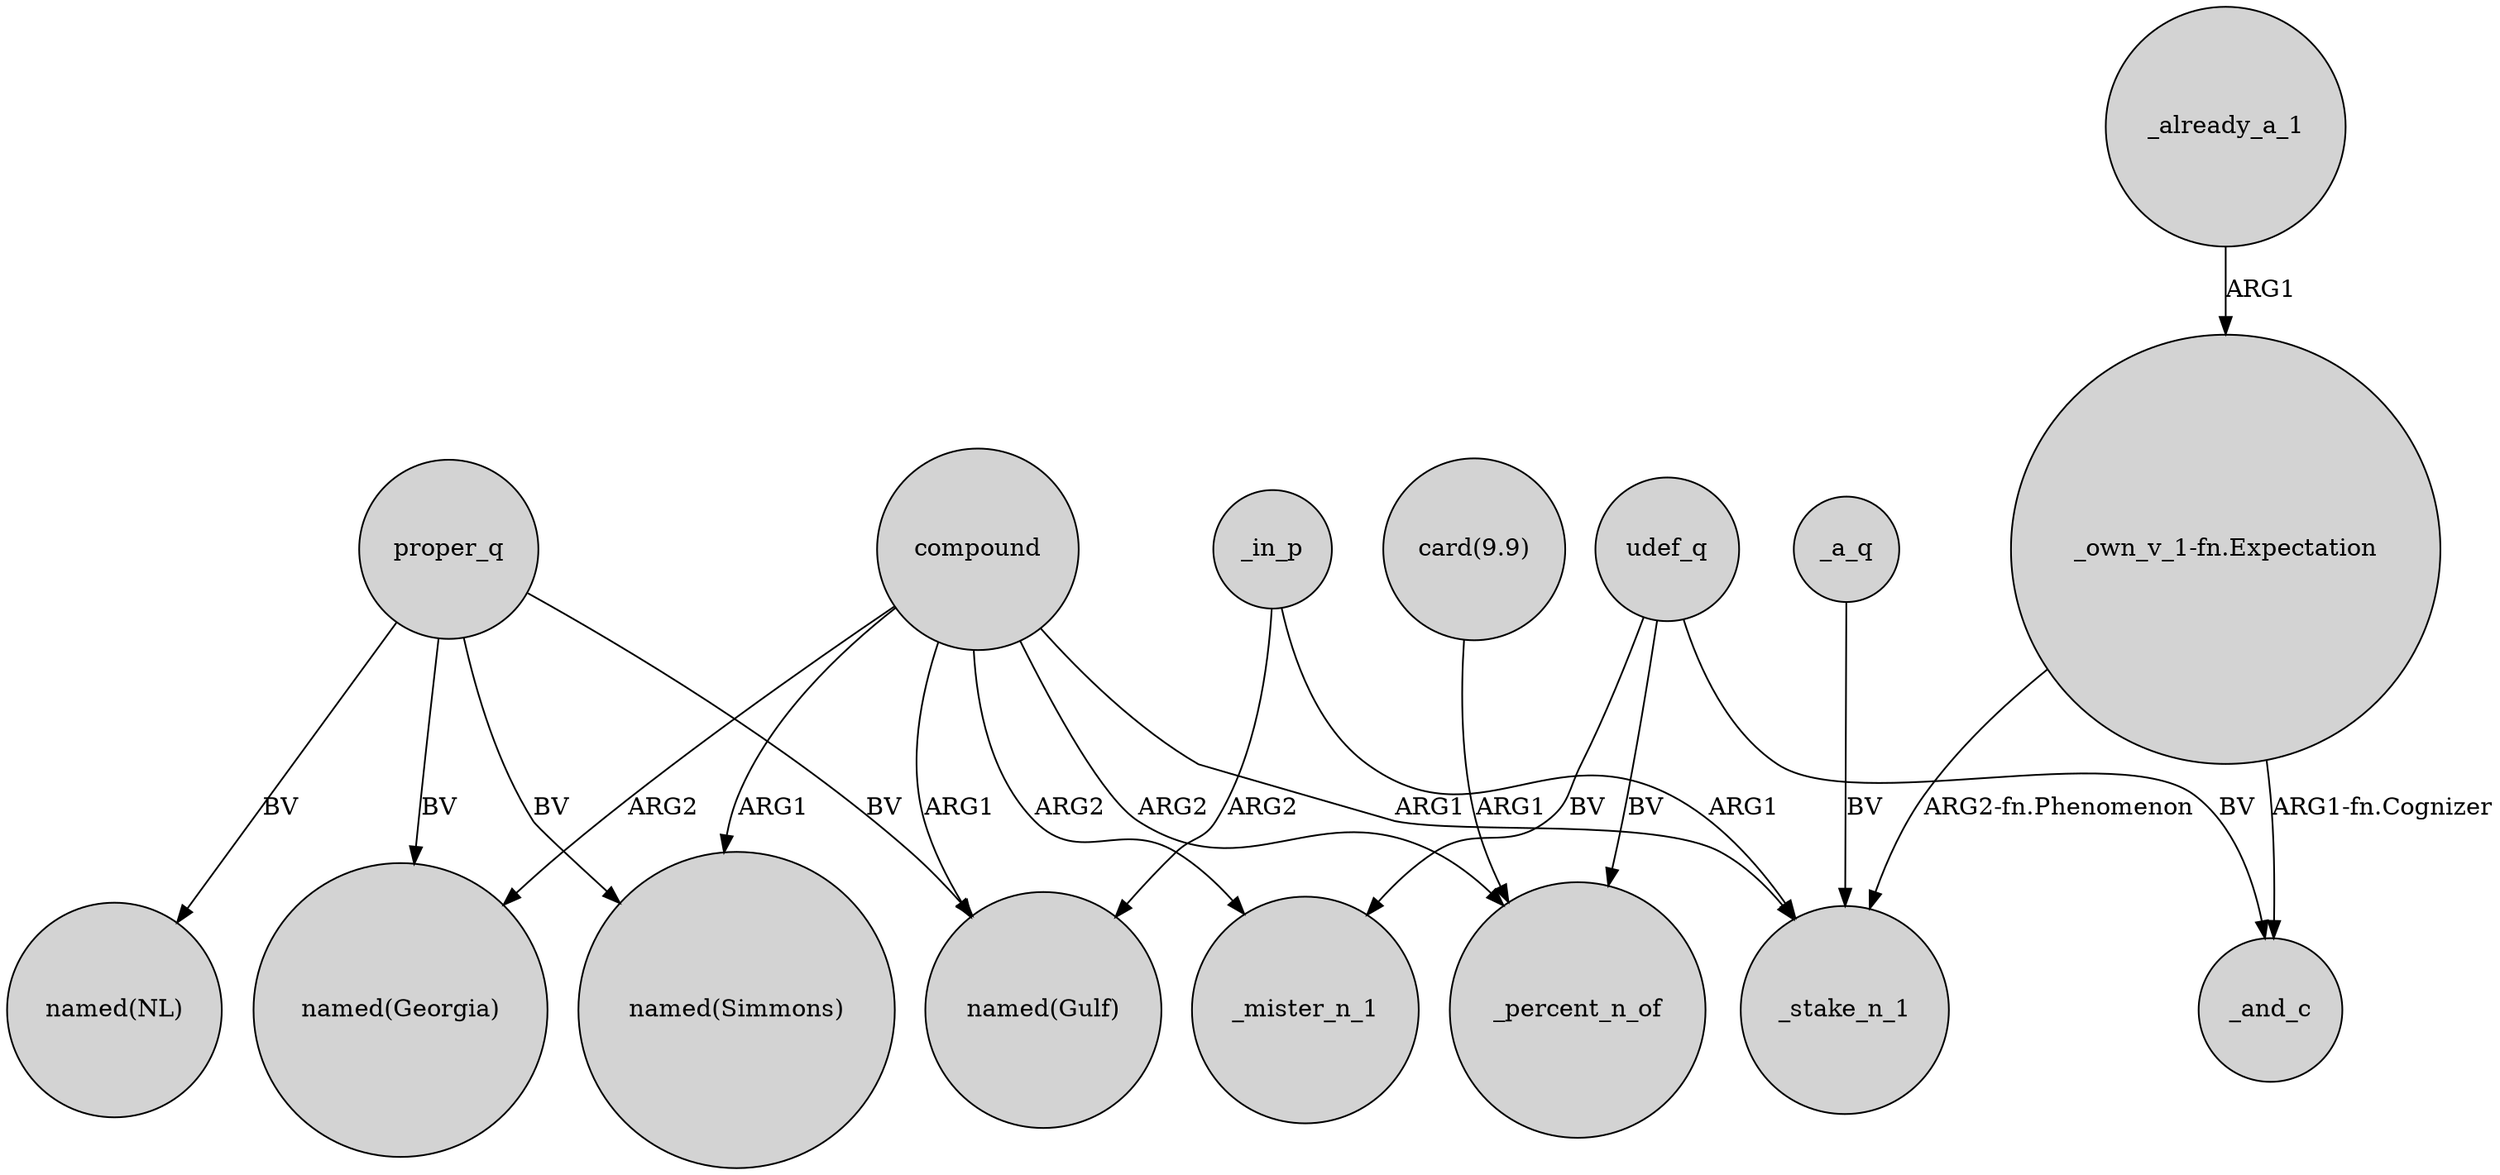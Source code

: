 digraph {
	node [shape=circle style=filled]
	"_own_v_1-fn.Expectation" -> _stake_n_1 [label="ARG2-fn.Phenomenon"]
	_already_a_1 -> "_own_v_1-fn.Expectation" [label=ARG1]
	compound -> "named(Georgia)" [label=ARG2]
	_a_q -> _stake_n_1 [label=BV]
	_in_p -> _stake_n_1 [label=ARG1]
	"card(9.9)" -> _percent_n_of [label=ARG1]
	"_own_v_1-fn.Expectation" -> _and_c [label="ARG1-fn.Cognizer"]
	compound -> _percent_n_of [label=ARG2]
	udef_q -> _and_c [label=BV]
	compound -> "named(Simmons)" [label=ARG1]
	udef_q -> _mister_n_1 [label=BV]
	udef_q -> _percent_n_of [label=BV]
	proper_q -> "named(Gulf)" [label=BV]
	compound -> "named(Gulf)" [label=ARG1]
	compound -> _mister_n_1 [label=ARG2]
	proper_q -> "named(NL)" [label=BV]
	proper_q -> "named(Simmons)" [label=BV]
	_in_p -> "named(Gulf)" [label=ARG2]
	compound -> _stake_n_1 [label=ARG1]
	proper_q -> "named(Georgia)" [label=BV]
}
